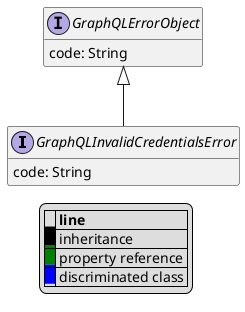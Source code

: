 @startuml

hide empty fields
hide empty methods
legend
|= |= line |
|<back:black>   </back>| inheritance |
|<back:green>   </back>| property reference |
|<back:blue>   </back>| discriminated class |
endlegend
interface GraphQLInvalidCredentialsError [[GraphQLInvalidCredentialsError.svg]] extends GraphQLErrorObject {
    code: String
}
interface GraphQLErrorObject [[GraphQLErrorObject.svg]]  {
    code: String
}





@enduml
